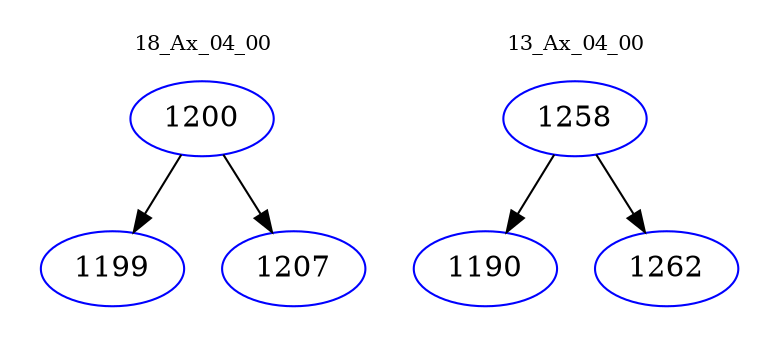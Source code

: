 digraph{
subgraph cluster_0 {
color = white
label = "18_Ax_04_00";
fontsize=10;
T0_1200 [label="1200", color="blue"]
T0_1200 -> T0_1199 [color="black"]
T0_1199 [label="1199", color="blue"]
T0_1200 -> T0_1207 [color="black"]
T0_1207 [label="1207", color="blue"]
}
subgraph cluster_1 {
color = white
label = "13_Ax_04_00";
fontsize=10;
T1_1258 [label="1258", color="blue"]
T1_1258 -> T1_1190 [color="black"]
T1_1190 [label="1190", color="blue"]
T1_1258 -> T1_1262 [color="black"]
T1_1262 [label="1262", color="blue"]
}
}
